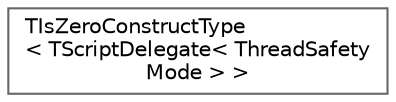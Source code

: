 digraph "Graphical Class Hierarchy"
{
 // INTERACTIVE_SVG=YES
 // LATEX_PDF_SIZE
  bgcolor="transparent";
  edge [fontname=Helvetica,fontsize=10,labelfontname=Helvetica,labelfontsize=10];
  node [fontname=Helvetica,fontsize=10,shape=box,height=0.2,width=0.4];
  rankdir="LR";
  Node0 [id="Node000000",label="TIsZeroConstructType\l\< TScriptDelegate\< ThreadSafety\lMode \> \>",height=0.2,width=0.4,color="grey40", fillcolor="white", style="filled",URL="$d5/da2/structTIsZeroConstructType_3_01TScriptDelegate_3_01ThreadSafetyMode_01_4_01_4.html",tooltip=" "];
}

